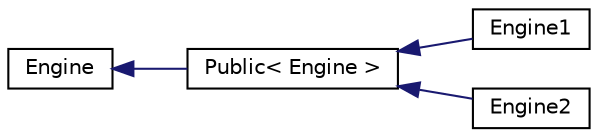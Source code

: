 digraph G
{
  edge [fontname="Helvetica",fontsize="10",labelfontname="Helvetica",labelfontsize="10"];
  node [fontname="Helvetica",fontsize="10",shape=record];
  rankdir="LR";
  Node1 [label="Engine",height=0.2,width=0.4,color="black", fillcolor="white", style="filled",URL="$classEngine.html"];
  Node1 -> Node2 [dir="back",color="midnightblue",fontsize="10",style="solid",fontname="Helvetica"];
  Node2 [label="Public\< Engine \>",height=0.2,width=0.4,color="black", fillcolor="white", style="filled",URL="$classPublic.html"];
  Node2 -> Node3 [dir="back",color="midnightblue",fontsize="10",style="solid",fontname="Helvetica"];
  Node3 [label="Engine1",height=0.2,width=0.4,color="black", fillcolor="white", style="filled",URL="$classEngine1.html"];
  Node2 -> Node4 [dir="back",color="midnightblue",fontsize="10",style="solid",fontname="Helvetica"];
  Node4 [label="Engine2",height=0.2,width=0.4,color="black", fillcolor="white", style="filled",URL="$classEngine2.html"];
}
